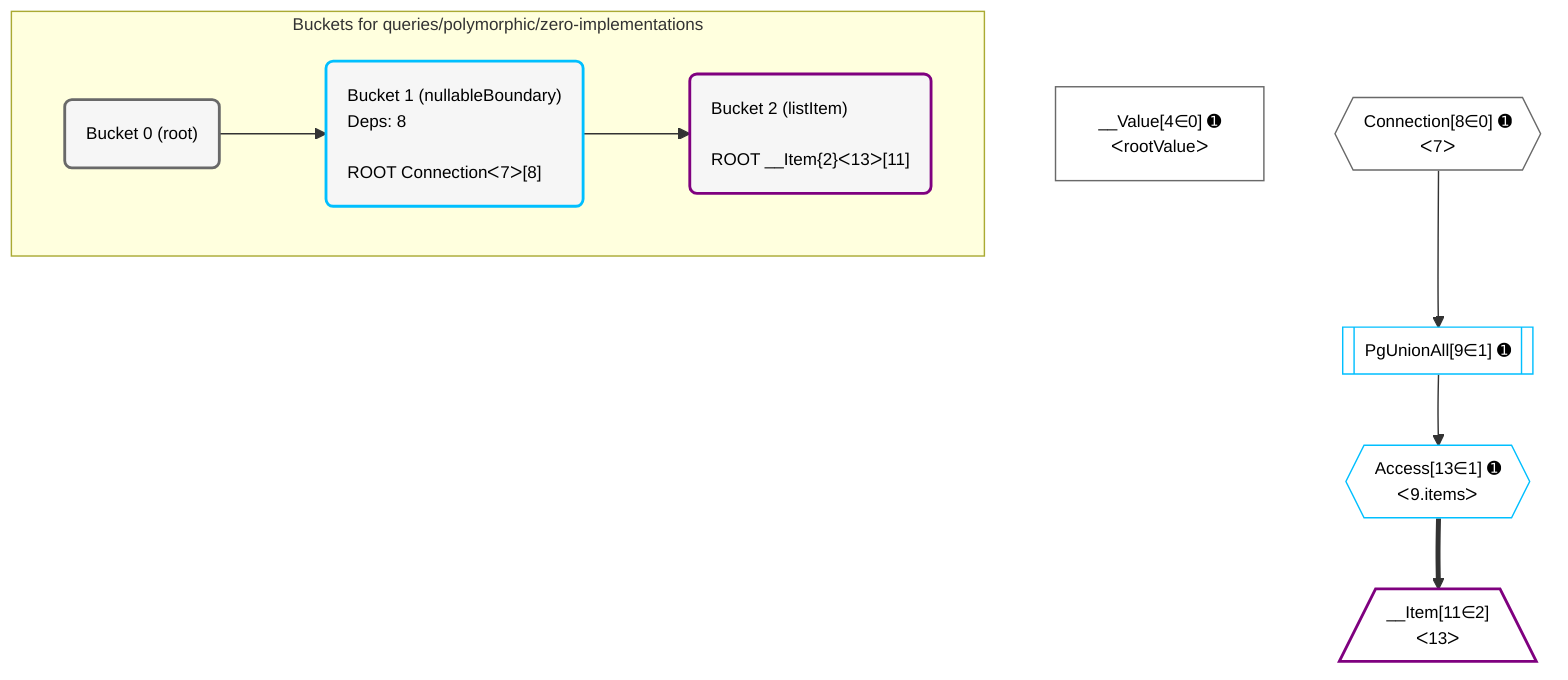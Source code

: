 %%{init: {'themeVariables': { 'fontSize': '12px'}}}%%
graph TD
    classDef path fill:#eee,stroke:#000,color:#000
    classDef plan fill:#fff,stroke-width:1px,color:#000
    classDef itemplan fill:#fff,stroke-width:2px,color:#000
    classDef unbatchedplan fill:#dff,stroke-width:1px,color:#000
    classDef sideeffectplan fill:#fcc,stroke-width:2px,color:#000
    classDef bucket fill:#f6f6f6,color:#000,stroke-width:2px,text-align:left

    subgraph "Buckets for queries/polymorphic/zero-implementations"
    Bucket0("Bucket 0 (root)"):::bucket
    Bucket1("Bucket 1 (nullableBoundary)<br />Deps: 8<br /><br />ROOT Connectionᐸ7ᐳ[8]"):::bucket
    Bucket2("Bucket 2 (listItem)<br /><br />ROOT __Item{2}ᐸ13ᐳ[11]"):::bucket
    end
    Bucket0 --> Bucket1
    Bucket1 --> Bucket2

    %% plan dependencies
    __Value4["__Value[4∈0] ➊<br />ᐸrootValueᐳ"]:::plan
    Connection8{{"Connection[8∈0] ➊<br />ᐸ7ᐳ"}}:::plan
    PgUnionAll9[["PgUnionAll[9∈1] ➊"]]:::plan
    Connection8 --> PgUnionAll9
    Access13{{"Access[13∈1] ➊<br />ᐸ9.itemsᐳ"}}:::plan
    PgUnionAll9 --> Access13
    __Item11[/"__Item[11∈2]<br />ᐸ13ᐳ"\]:::itemplan
    Access13 ==> __Item11

    %% define steps
    classDef bucket0 stroke:#696969
    class Bucket0,__Value4,Connection8 bucket0
    classDef bucket1 stroke:#00bfff
    class Bucket1,PgUnionAll9,Access13 bucket1
    classDef bucket2 stroke:#7f007f
    class Bucket2,__Item11 bucket2